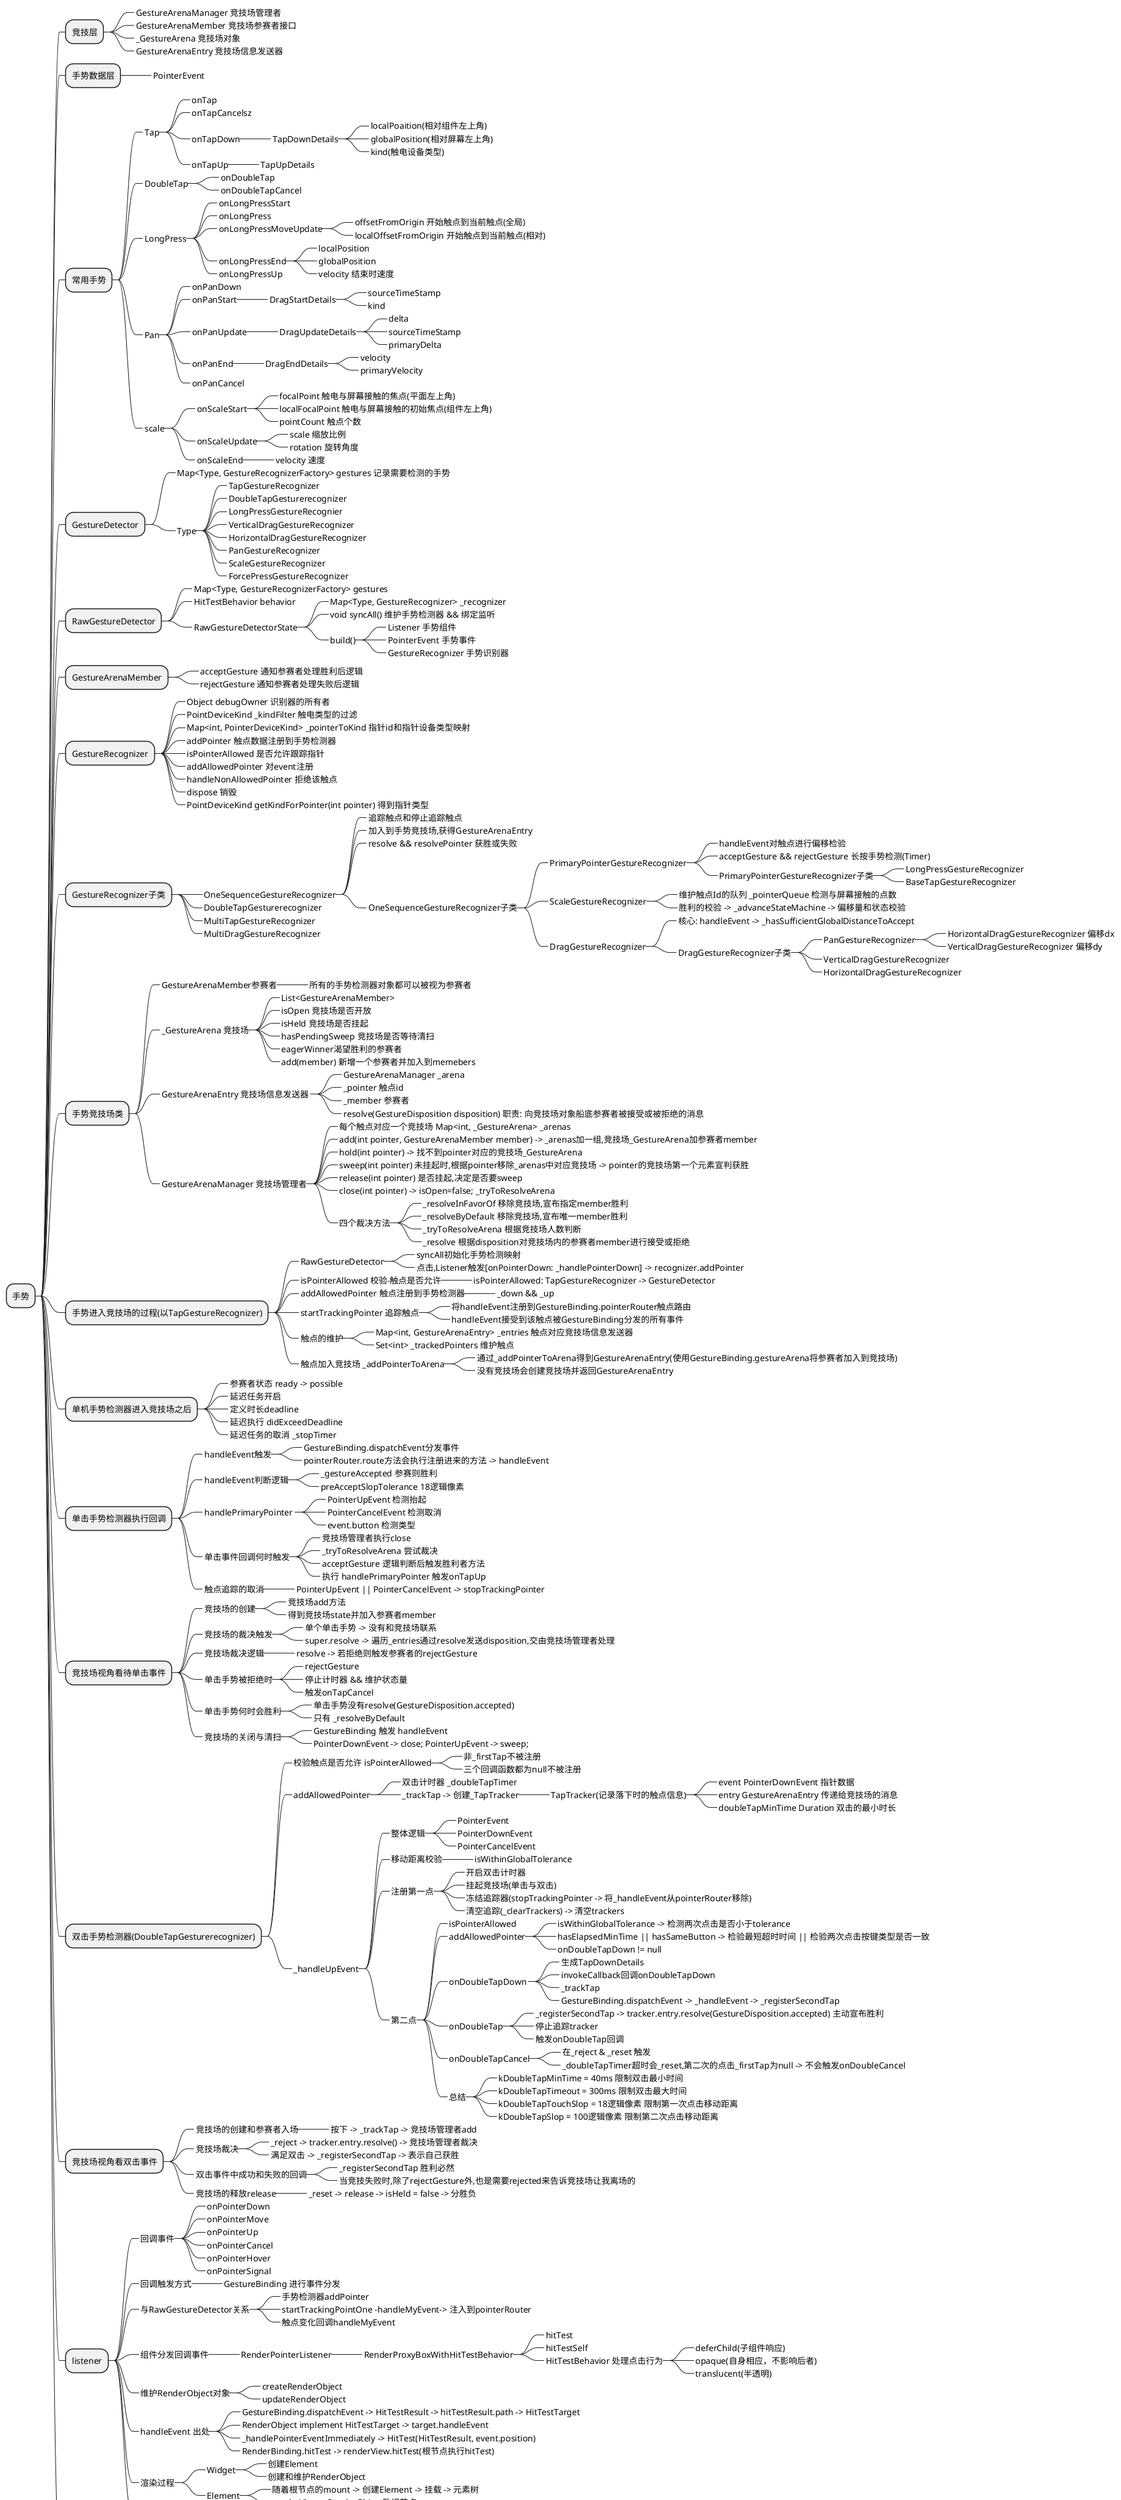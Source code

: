 @startmindmap
* 手势
** 竞技层
***_ GestureArenaManager 竞技场管理者
***_ GestureArenaMember 竞技场参赛者接口
***_ _GestureArena 竞技场对象
***_ GestureArenaEntry 竞技场信息发送器
** 手势数据层
***_ PointerEvent
** 常用手势
***_ Tap
****_ onTap
****_ onTapCancelsz
****_ onTapDown
*****_ TapDownDetails
******_ localPoaition(相对组件左上角)
******_ globalPosition(相对屏幕左上角)
******_ kind(触电设备类型)
****_ onTapUp
*****_ TapUpDetails
***_ DoubleTap
****_ onDoubleTap
****_ onDoubleTapCancel
***_ LongPress
****_ onLongPressStart
****_ onLongPress
****_ onLongPressMoveUpdate
*****_ offsetFromOrigin 开始触点到当前触点(全局)
*****_ localOffsetFromOrigin 开始触点到当前触点(相对)
****_ onLongPressEnd
*****_ localPosition
*****_ globalPosition
*****_ velocity 结束时速度
****_ onLongPressUp
***_ Pan
****_ onPanDown
****_ onPanStart
*****_ DragStartDetails
******_ sourceTimeStamp
******_ kind
****_ onPanUpdate
*****_ DragUpdateDetails
******_ delta
******_ sourceTimeStamp
******_ primaryDelta
****_ onPanEnd
*****_ DragEndDetails
******_ velocity
******_ primaryVelocity
****_ onPanCancel
***_ scale
****_ onScaleStart
*****_ focalPoint 触电与屏幕接触的焦点(平面左上角)
*****_ localFocalPoint 触电与屏幕接触的初始焦点(组件左上角)
*****_ pointCount 触点个数
****_ onScaleUpdate
*****_ scale 缩放比例
*****_ rotation 旋转角度
****_ onScaleEnd
*****_ velocity 速度
** GestureDetector
***_ Map<Type, GestureRecognizerFactory> gestures 记录需要检测的手势
***_ Type
****_ TapGestureRecognizer
****_ DoubleTapGesturerecognizer
****_ LongPressGestureRecognier
****_ VerticalDragGestureRecognizer
****_ HorizontalDragGestureRecognizer
****_ PanGestureRecognizer
****_ ScaleGestureRecognizer
****_ ForcePressGestureRecognizer
** RawGestureDetector
***_ Map<Type, GestureRecognizerFactory> gestures
***_ HitTestBehavior behavior
***_ RawGestureDetectorState
****_ Map<Type, GestureRecognizer> _recognizer
****_ void syncAll() 维护手势检测器 && 绑定监听
****_ build()
*****_ Listener 手势组件
*****_ PointerEvent 手势事件
*****_ GestureRecognizer 手势识别器
** GestureArenaMember
***_ acceptGesture 通知参赛者处理胜利后逻辑
***_ rejectGesture 通知参赛者处理失败后逻辑
** GestureRecognizer
***_ Object debugOwner 识别器的所有者
***_ PointDeviceKind _kindFilter 触电类型的过滤
***_ Map<int, PointerDeviceKind> _pointerToKind 指针id和指针设备类型映射
***_ addPointer 触点数据注册到手势检测器
***_ isPointerAllowed 是否允许跟踪指针
***_ addAllowedPointer 对event注册
***_ handleNonAllowedPointer 拒绝该触点
***_ dispose 销毁
***_ PointDeviceKind getKindForPointer(int pointer) 得到指针类型
** GestureRecognizer子类
***_ OneSequenceGestureRecognizer
****_ 追踪触点和停止追踪触点
****_ 加入到手势竞技场,获得GestureArenaEntry
****_ resolve && resolvePointer 获胜或失败
****_ OneSequenceGestureRecognizer子类
*****_ PrimaryPointerGestureRecognizer
******_ handleEvent对触点进行偏移检验
******_ acceptGesture && rejectGesture 长按手势检测(Timer)
******_ PrimaryPointerGestureRecognizer子类
*******_ LongPressGestureRecognizer
*******_ BaseTapGestureRecognizer
*****_ ScaleGestureRecognizer
******_ 维护触点Id的队列 _pointerQueue 检测与屏幕接触的点数
******_ 胜利的校验 -> _advanceStateMachine -> 偏移量和状态校验
*****_ DragGestureRecognizer
******_ 核心: handleEvent -> _hasSufficientGlobalDistanceToAccept
******_ DragGestureRecognizer子类
*******_ PanGestureRecognizer
********_ HorizontalDragGestureRecognizer 偏移dx
********_ VerticalDragGestureRecognizer 偏移dy
*******_ VerticalDragGestureRecognizer
*******_ HorizontalDragGestureRecognizer
***_ DoubleTapGesturerecognizer
***_ MultiTapGestureRecognizer
***_ MultiDragGestureRecognizer
** 手势竞技场类
***_ GestureArenaMember参赛者
****_ 所有的手势检测器对象都可以被视为参赛者
***_ _GestureArena 竞技场
****_ List<GestureArenaMember>
****_ isOpen 竞技场是否开放
****_ isHeld 竞技场是否挂起
****_ hasPendingSweep 竞技场是否等待清扫
****_ eagerWinner渴望胜利的参赛者
****_ add(member) 新增一个参赛者并加入到memebers
***_ GestureArenaEntry 竞技场信息发送器 
****_ GestureArenaManager _arena
****_ _pointer 触点id
****_ _member 参赛者
****_ resolve(GestureDisposition disposition) 职责: 向竞技场对象船底参赛者被接受或被拒绝的消息
***_ GestureArenaManager 竞技场管理者
****_ 每个触点对应一个竞技场 Map<int, _GestureArena> _arenas
****_ add(int pointer, GestureArenaMember member) -> _arenas加一组,竞技场_GestureArena加参赛者member
****_ hold(int pointer) -> 找不到pointer对应的竞技场_GestureArena
****_ sweep(int pointer) 未挂起时,根据pointer移除_arenas中对应竞技场 -> pointer的竞技场第一个元素宣判获胜
****_ release(int pointer) 是否挂起,决定是否要sweep
****_ close(int pointer) -> isOpen=false; _tryToResolveArena
****_ 四个裁决方法
*****_ _resolveInFavorOf 移除竞技场,宣布指定member胜利
*****_ _resolveByDefault 移除竞技场,宣布唯一member胜利
*****_ _tryToResolveArena 根据竞技场人数判断
*****_ _resolve 根据disposition对竞技场内的参赛者member进行接受或拒绝
** 手势进入竞技场的过程(以TapGestureRecognizer)
***_ RawGestureDetector
****_ syncAll初始化手势检测映射
****_ 点击,Listener触发[onPointerDown: _handlePointerDown] -> recognizer.addPointer
***_ isPointerAllowed 校验-触点是否允许
****_ isPointerAllowed: TapGestureRecognizer -> GestureDetector
***_ addAllowedPointer 触点注册到手势检测器
****_ _down && _up
***_ startTrackingPointer 追踪触点
****_ 将handleEvent注册到GestureBinding.pointerRouter触点路由
****_ handleEvent接受到该触点被GestureBinding分发的所有事件
***_ 触点的维护
****_ Map<int, GestureArenaEntry> _entries 触点对应竞技场信息发送器
****_ Set<int> _trackedPointers 维护触点
***_ 触点加入竞技场 _addPointerToArena
****_ 通过_addPointerToArena得到GestureArenaEntry(使用GestureBinding.gestureArena将参赛者加入到竞技场)
****_ 没有竞技场会创建竞技场并返回GestureArenaEntry
** 单机手势检测器进入竞技场之后
***_ 参赛者状态 ready -> possible
***_ 延迟任务开启
***_ 定义时长deadline
***_ 延迟执行 didExceedDeadline
***_ 延迟任务的取消 _stopTimer
** 单击手势检测器执行回调
***_ handleEvent触发
****_ GestureBinding.dispatchEvent分发事件
****_ pointerRouter.route方法会执行注册进来的方法 -> handleEvent
***_ handleEvent判断逻辑
****_ _gestureAccepted 参赛则胜利
****_ preAcceptSlopTolerance 18逻辑像素
***_ handlePrimaryPointer 
****_ PointerUpEvent 检测抬起
****_ PointerCancelEvent 检测取消
****_ event.button 检测类型
***_ 单击事件回调何时触发
****_ 竞技场管理者执行close
****_ _tryToResolveArena 尝试裁决
****_ acceptGesture 逻辑判断后触发胜利者方法
****_ 执行 handlePrimaryPointer 触发onTapUp
***_ 触点追踪的取消
****_ PointerUpEvent || PointerCancelEvent -> stopTrackingPointer
** 竞技场视角看待单击事件
***_ 竞技场的创建
****_ 竞技场add方法
****_ 得到竞技场state并加入参赛者member
***_ 竞技场的裁决触发
****_ 单个单击手势 -> 没有和竞技场联系
****_ super.resolve -> 遍历_entries通过resolve发送disposition,交由竞技场管理者处理
***_ 竞技场裁决逻辑
****_ resolve -> 若拒绝则触发参赛者的rejectGesture
***_ 单击手势被拒绝时
****_ rejectGesture
****_ 停止计时器 && 维护状态量
****_ 触发onTapCancel
***_ 单击手势何时会胜利
****_ 单击手势没有resolve(GestureDisposition.accepted)
****_ 只有 _resolveByDefault
***_ 竞技场的关闭与清扫
****_ GestureBinding 触发 handleEvent
****_ PointerDownEvent -> close; PointerUpEvent -> sweep;
** 双击手势检测器(DoubleTapGesturerecognizer)
***_ 校验触点是否允许 isPointerAllowed
****_ 非_firstTap不被注册
****_ 三个回调函数都为null不被注册
***_ addAllowedPointer
****_ 双击计时器 _doubleTapTimer
****_ _trackTap -> 创建_TapTracker
*****_ TapTracker(记录落下时的触点信息)
******_ event PointerDownEvent 指针数据
******_ entry GestureArenaEntry 传递给竞技场的消息
******_ doubleTapMinTime Duration 双击的最小时长
***_ _handleUpEvent
****_ 整体逻辑
*****_ PointerEvent
*****_ PointerDownEvent
*****_ PointerCancelEvent
****_ 移动距离校验
*****_ isWithinGlobalTolerance
****_ 注册第一点
*****_ 开启双击计时器
*****_ 挂起竞技场(单击与双击)
*****_ 冻结追踪器(stopTrackingPointer -> 将_handleEvent从pointerRouter移除)
*****_ 清空追踪(_clearTrackers) -> 清空trackers
****_ 第二点
*****_ isPointerAllowed
*****_ addAllowedPointer
******_ isWithinGlobalTolerance -> 检测两次点击是否小于tolerance
******_ hasElapsedMinTime || hasSameButton -> 检验最短超时时间 || 检验两次点击按键类型是否一致
******_ onDoubleTapDown != null
*****_ onDoubleTapDown 
******_ 生成TapDownDetails
******_ invokeCallback回调onDoubleTapDown
******_ _trackTap
******_ GestureBinding.dispatchEvent -> _handleEvent -> _registerSecondTap
*****_ onDoubleTap
******_ _registerSecondTap -> tracker.entry.resolve(GestureDisposition.accepted) 主动宣布胜利
******_ 停止追踪tracker
******_ 触发onDoubleTap回调
*****_ onDoubleTapCancel
******_ 在_reject & _reset 触发
******_ _doubleTapTimer超时会_reset,第二次的点击_firstTap为null -> 不会触发onDoubleCancel
*****_ 总结
******_ kDoubleTapMinTime = 40ms 限制双击最小时间
******_ kDoubleTapTimeout = 300ms 限制双击最大时间
******_ kDoubleTapTouchSlop = 18逻辑像素 限制第一次点击移动距离
******_ kDoubleTapSlop = 100逻辑像素 限制第二次点击移动距离
** 竞技场视角看双击事件
***_ 竞技场的创建和参赛者入场
****_ 按下 -> _trackTap -> 竞技场管理者add
***_ 竞技场裁决
****_ _reject -> tracker.entry.resolve() -> 竞技场管理者裁决
****_ 满足双击 -> _registerSecondTap -> 表示自己获胜
***_ 双击事件中成功和失败的回调
****_ _registerSecondTap 胜利必然
****_ 当竞技失败时,除了rejectGesture外,也是需要rejected来告诉竞技场让我离场的
***_ 竞技场的释放release
****_ _reset -> release -> isHeld = false -> 分胜负
** listener
***_ 回调事件
****_ onPointerDown
****_ onPointerMove
****_ onPointerUp
****_ onPointerCancel
****_ onPointerHover
****_ onPointerSignal
***_ 回调触发方式
****_ GestureBinding 进行事件分发
***_ 与RawGestureDetector关系
****_ 手势检测器addPointer
****_ startTrackingPointOne -handleMyEvent-> 注入到pointerRouter
****_ 触点变化回调handleMyEvent
***_ 组件分发回调事件
****_ RenderPointerListener
*****_ RenderProxyBoxWithHitTestBehavior
******_ hitTest
******_ hitTestSelf
******_ HitTestBehavior 处理点击行为
*******_ deferChild(子组件响应)
*******_ opaque(自身相应，不影响后者)
*******_ translucent(半透明)
***_ 维护RenderObject对象
****_ createRenderObject
****_ updateRenderObject
***_ handleEvent 出处
****_ GestureBinding.dispatchEvent -> HitTestResult -> hitTestResult.path -> HitTestTarget
****_ RenderObject implement HitTestTarget -> target.handleEvent
****_ _handlePointerEventImmediately -> HitTest(HitTestResult, event.position)
****_ RenderBinding.hitTest -> renderView.hitTest(根节点执行hitTest)
***_ 渲染过程
****_ Widget
*****_ 创建Element
*****_ 创建和维护RenderObject
****_ Element
*****_ 随着根节点的mount -> 创建Element -> 挂载 -> 元素树
*****_ renderView = RenderObject数根节点
***_ hitTest
****_ 引用传递 -> 树中每一个RenderObject执行add(HitTestEntry(this))
** 总结
***_ 按下 -> GestureBinding 事件分发
***_ _handlePointerEventImmediately -> renderView.hitTest -> 渲染对象树所有节点hitTest
***_ 满足测试的渲染对象 ->dispatchEvent -> 触发handleEvent
***_ RenderPointerListener监听触点事件 -> Listener -> RawGestureDetector
***_ 触点关联手势检测器 -pointerRouter追踪触点-> 分发事件接收通知 -> 回调方法进行手势校验 -> 胜负判定 
@endmindmap